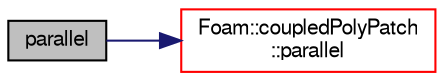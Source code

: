 digraph "parallel"
{
  bgcolor="transparent";
  edge [fontname="FreeSans",fontsize="10",labelfontname="FreeSans",labelfontsize="10"];
  node [fontname="FreeSans",fontsize="10",shape=record];
  rankdir="LR";
  Node206 [label="parallel",height=0.2,width=0.4,color="black", fillcolor="grey75", style="filled", fontcolor="black"];
  Node206 -> Node207 [color="midnightblue",fontsize="10",style="solid",fontname="FreeSans"];
  Node207 [label="Foam::coupledPolyPatch\l::parallel",height=0.2,width=0.4,color="red",URL="$a27426.html#a6f2ad23016ecf05385032d2ea2fea27d",tooltip="Are the cyclic planes parallel. "];
}
